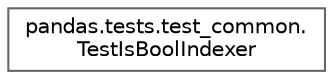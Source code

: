 digraph "Graphical Class Hierarchy"
{
 // LATEX_PDF_SIZE
  bgcolor="transparent";
  edge [fontname=Helvetica,fontsize=10,labelfontname=Helvetica,labelfontsize=10];
  node [fontname=Helvetica,fontsize=10,shape=box,height=0.2,width=0.4];
  rankdir="LR";
  Node0 [id="Node000000",label="pandas.tests.test_common.\lTestIsBoolIndexer",height=0.2,width=0.4,color="grey40", fillcolor="white", style="filled",URL="$d6/da0/classpandas_1_1tests_1_1test__common_1_1TestIsBoolIndexer.html",tooltip=" "];
}
